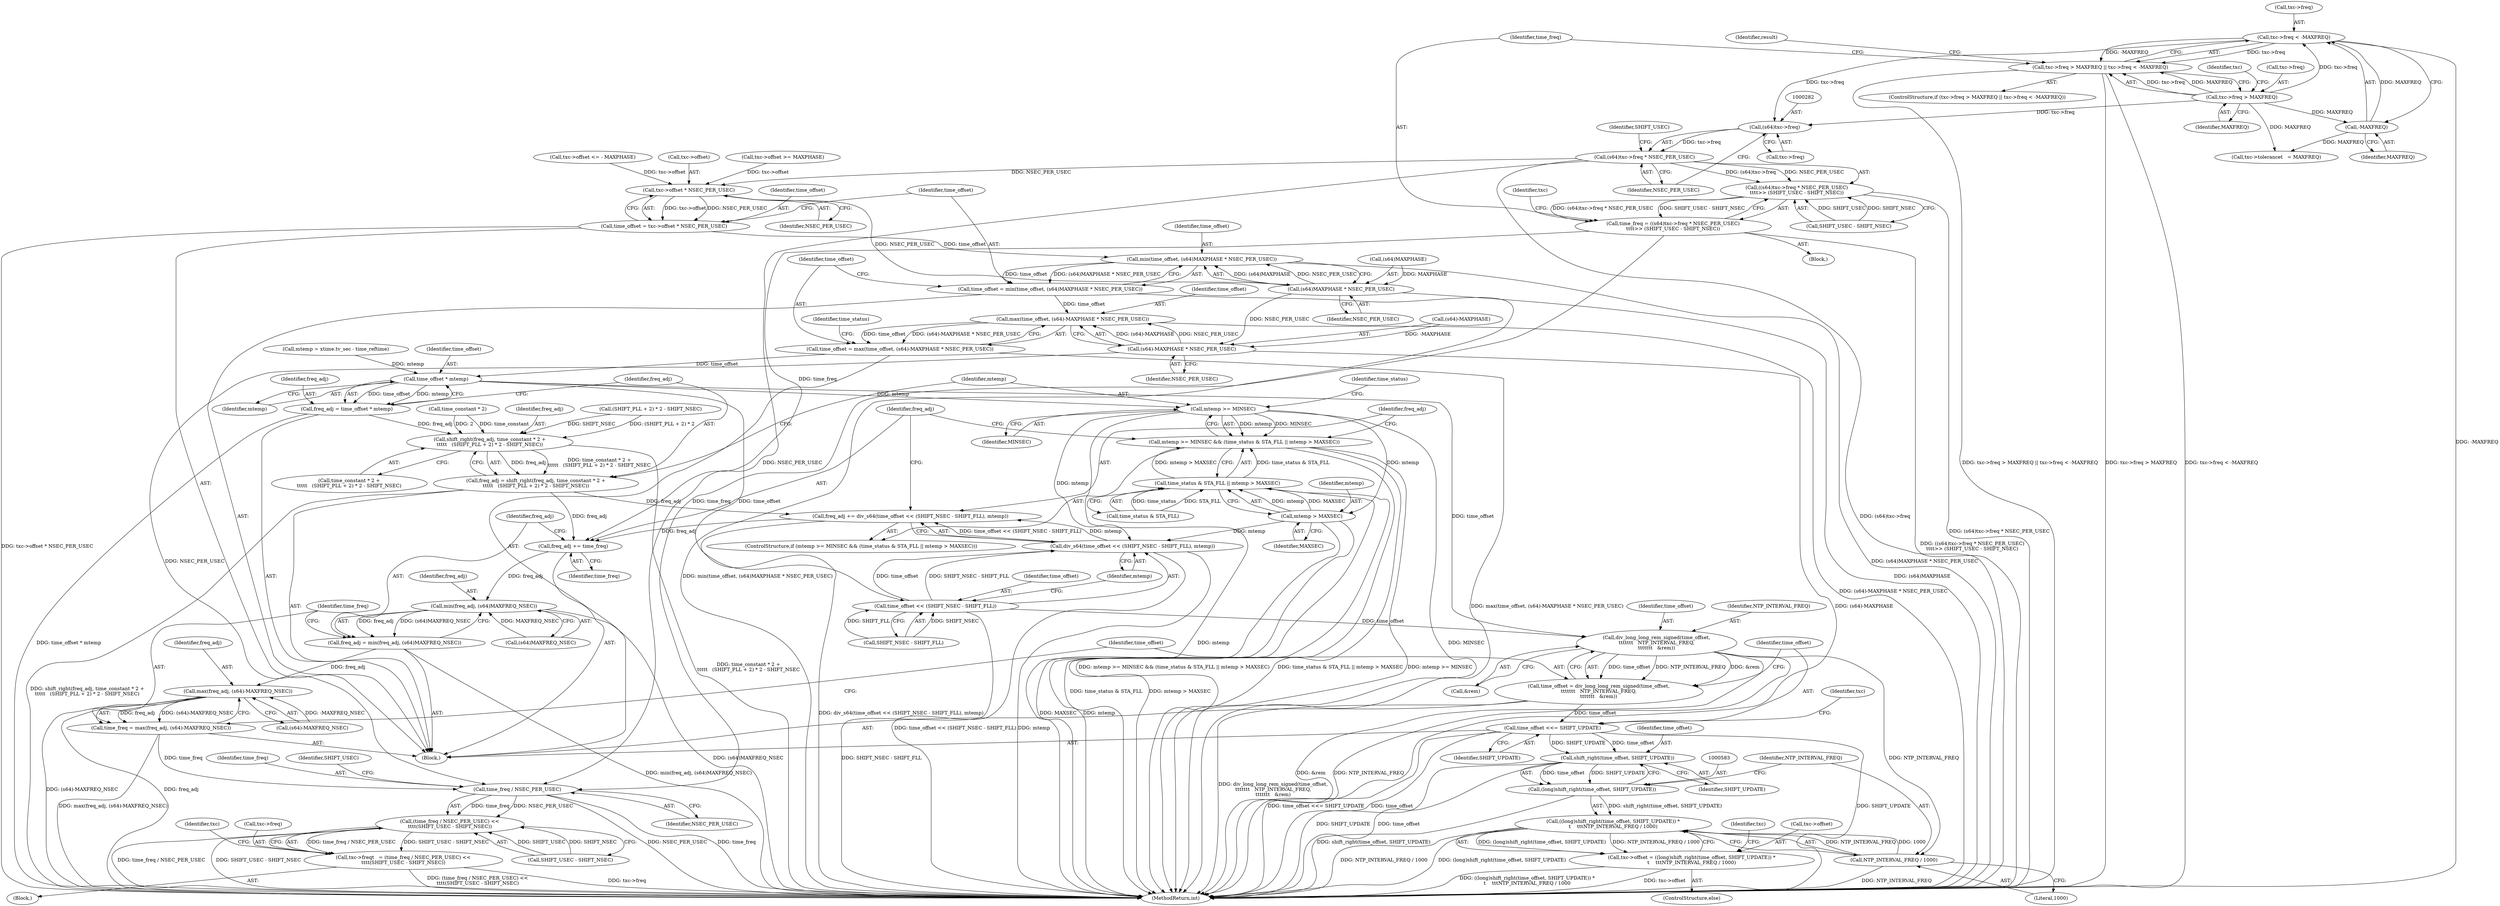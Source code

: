 digraph "0_linux_f8bd2258e2d520dff28c855658bd24bdafb5102d_8@pointer" {
"1000265" [label="(Call,txc->freq < -MAXFREQ)"];
"1000260" [label="(Call,txc->freq > MAXFREQ)"];
"1000269" [label="(Call,-MAXFREQ)"];
"1000259" [label="(Call,txc->freq > MAXFREQ || txc->freq < -MAXFREQ)"];
"1000281" [label="(Call,(s64)txc->freq)"];
"1000280" [label="(Call,(s64)txc->freq * NSEC_PER_USEC)"];
"1000279" [label="(Call,((s64)txc->freq * NSEC_PER_USEC)\n\t\t\t\t>> (SHIFT_USEC - SHIFT_NSEC))"];
"1000277" [label="(Call,time_freq = ((s64)txc->freq * NSEC_PER_USEC)\n\t\t\t\t>> (SHIFT_USEC - SHIFT_NSEC))"];
"1000497" [label="(Call,freq_adj += time_freq)"];
"1000502" [label="(Call,min(freq_adj, (s64)MAXFREQ_NSEC))"];
"1000500" [label="(Call,freq_adj = min(freq_adj, (s64)MAXFREQ_NSEC))"];
"1000509" [label="(Call,max(freq_adj, (s64)-MAXFREQ_NSEC))"];
"1000507" [label="(Call,time_freq = max(freq_adj, (s64)-MAXFREQ_NSEC))"];
"1000595" [label="(Call,time_freq / NSEC_PER_USEC)"];
"1000594" [label="(Call,(time_freq / NSEC_PER_USEC) <<\n\t\t\t\t(SHIFT_USEC - SHIFT_NSEC))"];
"1000590" [label="(Call,txc->freq\t   = (time_freq / NSEC_PER_USEC) <<\n\t\t\t\t(SHIFT_USEC - SHIFT_NSEC))"];
"1000407" [label="(Call,txc->offset * NSEC_PER_USEC)"];
"1000405" [label="(Call,time_offset = txc->offset * NSEC_PER_USEC)"];
"1000414" [label="(Call,min(time_offset, (s64)MAXPHASE * NSEC_PER_USEC))"];
"1000412" [label="(Call,time_offset = min(time_offset, (s64)MAXPHASE * NSEC_PER_USEC))"];
"1000423" [label="(Call,max(time_offset, (s64)-MAXPHASE * NSEC_PER_USEC))"];
"1000421" [label="(Call,time_offset = max(time_offset, (s64)-MAXPHASE * NSEC_PER_USEC))"];
"1000458" [label="(Call,time_offset * mtemp)"];
"1000456" [label="(Call,freq_adj = time_offset * mtemp)"];
"1000463" [label="(Call,shift_right(freq_adj, time_constant * 2 +\n\t\t\t\t\t   (SHIFT_PLL + 2) * 2 - SHIFT_NSEC))"];
"1000461" [label="(Call,freq_adj = shift_right(freq_adj, time_constant * 2 +\n\t\t\t\t\t   (SHIFT_PLL + 2) * 2 - SHIFT_NSEC))"];
"1000488" [label="(Call,freq_adj += div_s64(time_offset << (SHIFT_NSEC - SHIFT_FLL), mtemp))"];
"1000478" [label="(Call,mtemp >= MINSEC)"];
"1000477" [label="(Call,mtemp >= MINSEC && (time_status & STA_FLL || mtemp > MAXSEC))"];
"1000485" [label="(Call,mtemp > MAXSEC)"];
"1000481" [label="(Call,time_status & STA_FLL || mtemp > MAXSEC)"];
"1000490" [label="(Call,div_s64(time_offset << (SHIFT_NSEC - SHIFT_FLL), mtemp))"];
"1000491" [label="(Call,time_offset << (SHIFT_NSEC - SHIFT_FLL))"];
"1000517" [label="(Call,div_long_long_rem_signed(time_offset,\n\t\t\t\t\t\t\t   NTP_INTERVAL_FREQ,\n\t\t\t\t\t\t\t   &rem))"];
"1000515" [label="(Call,time_offset = div_long_long_rem_signed(time_offset,\n\t\t\t\t\t\t\t   NTP_INTERVAL_FREQ,\n\t\t\t\t\t\t\t   &rem))"];
"1000522" [label="(Call,time_offset <<= SHIFT_UPDATE)"];
"1000584" [label="(Call,shift_right(time_offset, SHIFT_UPDATE))"];
"1000582" [label="(Call,(long)shift_right(time_offset, SHIFT_UPDATE))"];
"1000581" [label="(Call,((long)shift_right(time_offset, SHIFT_UPDATE)) *\n\t    \t\t\tNTP_INTERVAL_FREQ / 1000)"];
"1000577" [label="(Call,txc->offset = ((long)shift_right(time_offset, SHIFT_UPDATE)) *\n\t    \t\t\tNTP_INTERVAL_FREQ / 1000)"];
"1000587" [label="(Call,NTP_INTERVAL_FREQ / 1000)"];
"1000416" [label="(Call,(s64)MAXPHASE * NSEC_PER_USEC)"];
"1000425" [label="(Call,(s64)-MAXPHASE * NSEC_PER_USEC)"];
"1000414" [label="(Call,min(time_offset, (s64)MAXPHASE * NSEC_PER_USEC))"];
"1000265" [label="(Call,txc->freq < -MAXFREQ)"];
"1000412" [label="(Call,time_offset = min(time_offset, (s64)MAXPHASE * NSEC_PER_USEC))"];
"1000257" [label="(Block,)"];
"1000277" [label="(Call,time_freq = ((s64)txc->freq * NSEC_PER_USEC)\n\t\t\t\t>> (SHIFT_USEC - SHIFT_NSEC))"];
"1000178" [label="(Call,txc->offset <= - MAXPHASE)"];
"1000269" [label="(Call,-MAXFREQ)"];
"1000499" [label="(Identifier,time_freq)"];
"1000595" [label="(Call,time_freq / NSEC_PER_USEC)"];
"1000123" [label="(Block,)"];
"1000404" [label="(Block,)"];
"1000488" [label="(Call,freq_adj += div_s64(time_offset << (SHIFT_NSEC - SHIFT_FLL), mtemp))"];
"1000406" [label="(Identifier,time_offset)"];
"1000515" [label="(Call,time_offset = div_long_long_rem_signed(time_offset,\n\t\t\t\t\t\t\t   NTP_INTERVAL_FREQ,\n\t\t\t\t\t\t\t   &rem))"];
"1000603" [label="(Identifier,txc)"];
"1000415" [label="(Identifier,time_offset)"];
"1000286" [label="(Identifier,NSEC_PER_USEC)"];
"1000287" [label="(Call,SHIFT_USEC - SHIFT_NSEC)"];
"1000259" [label="(Call,txc->freq > MAXFREQ || txc->freq < -MAXFREQ)"];
"1000413" [label="(Identifier,time_offset)"];
"1000489" [label="(Identifier,freq_adj)"];
"1000596" [label="(Identifier,time_freq)"];
"1000503" [label="(Identifier,freq_adj)"];
"1000444" [label="(Call,mtemp = xtime.tv_sec - time_reftime)"];
"1000462" [label="(Identifier,freq_adj)"];
"1000511" [label="(Call,(s64)-MAXFREQ_NSEC)"];
"1000258" [label="(ControlStructure,if (txc->freq > MAXFREQ || txc->freq < -MAXFREQ))"];
"1000267" [label="(Identifier,txc)"];
"1000576" [label="(ControlStructure,else)"];
"1000430" [label="(Identifier,NSEC_PER_USEC)"];
"1000434" [label="(Identifier,time_status)"];
"1000582" [label="(Call,(long)shift_right(time_offset, SHIFT_UPDATE))"];
"1000465" [label="(Call,time_constant * 2 +\n\t\t\t\t\t   (SHIFT_PLL + 2) * 2 - SHIFT_NSEC)"];
"1000424" [label="(Identifier,time_offset)"];
"1000456" [label="(Call,freq_adj = time_offset * mtemp)"];
"1000264" [label="(Identifier,MAXFREQ)"];
"1000464" [label="(Identifier,freq_adj)"];
"1000408" [label="(Call,txc->offset)"];
"1000584" [label="(Call,shift_right(time_offset, SHIFT_UPDATE))"];
"1000280" [label="(Call,(s64)txc->freq * NSEC_PER_USEC)"];
"1000416" [label="(Call,(s64)MAXPHASE * NSEC_PER_USEC)"];
"1000516" [label="(Identifier,time_offset)"];
"1000508" [label="(Identifier,time_freq)"];
"1000483" [label="(Identifier,time_status)"];
"1000477" [label="(Call,mtemp >= MINSEC && (time_status & STA_FLL || mtemp > MAXSEC))"];
"1000281" [label="(Call,(s64)txc->freq)"];
"1000522" [label="(Call,time_offset <<= SHIFT_UPDATE)"];
"1000585" [label="(Identifier,time_offset)"];
"1000491" [label="(Call,time_offset << (SHIFT_NSEC - SHIFT_FLL))"];
"1000279" [label="(Call,((s64)txc->freq * NSEC_PER_USEC)\n\t\t\t\t>> (SHIFT_USEC - SHIFT_NSEC))"];
"1000478" [label="(Call,mtemp >= MINSEC)"];
"1000278" [label="(Identifier,time_freq)"];
"1000598" [label="(Call,SHIFT_USEC - SHIFT_NSEC)"];
"1000493" [label="(Call,SHIFT_NSEC - SHIFT_FLL)"];
"1000518" [label="(Identifier,time_offset)"];
"1000519" [label="(Identifier,NTP_INTERVAL_FREQ)"];
"1000597" [label="(Identifier,NSEC_PER_USEC)"];
"1000485" [label="(Call,mtemp > MAXSEC)"];
"1000502" [label="(Call,min(freq_adj, (s64)MAXFREQ_NSEC))"];
"1000520" [label="(Call,&rem)"];
"1000587" [label="(Call,NTP_INTERVAL_FREQ / 1000)"];
"1000469" [label="(Call,(SHIFT_PLL + 2) * 2 - SHIFT_NSEC)"];
"1000460" [label="(Identifier,mtemp)"];
"1000588" [label="(Identifier,NTP_INTERVAL_FREQ)"];
"1000487" [label="(Identifier,MAXSEC)"];
"1000273" [label="(Identifier,result)"];
"1000457" [label="(Identifier,freq_adj)"];
"1000479" [label="(Identifier,mtemp)"];
"1000599" [label="(Identifier,SHIFT_USEC)"];
"1000589" [label="(Literal,1000)"];
"1000501" [label="(Identifier,freq_adj)"];
"1000480" [label="(Identifier,MINSEC)"];
"1000577" [label="(Call,txc->offset = ((long)shift_right(time_offset, SHIFT_UPDATE)) *\n\t    \t\t\tNTP_INTERVAL_FREQ / 1000)"];
"1000466" [label="(Call,time_constant * 2)"];
"1000498" [label="(Identifier,freq_adj)"];
"1000500" [label="(Call,freq_adj = min(freq_adj, (s64)MAXFREQ_NSEC))"];
"1000425" [label="(Call,(s64)-MAXPHASE * NSEC_PER_USEC)"];
"1000426" [label="(Call,(s64)-MAXPHASE)"];
"1000458" [label="(Call,time_offset * mtemp)"];
"1000591" [label="(Call,txc->freq)"];
"1000507" [label="(Call,time_freq = max(freq_adj, (s64)-MAXFREQ_NSEC))"];
"1000476" [label="(ControlStructure,if (mtemp >= MINSEC && (time_status & STA_FLL || mtemp > MAXSEC)))"];
"1000482" [label="(Call,time_status & STA_FLL)"];
"1000421" [label="(Call,time_offset = max(time_offset, (s64)-MAXPHASE * NSEC_PER_USEC))"];
"1000405" [label="(Call,time_offset = txc->offset * NSEC_PER_USEC)"];
"1000517" [label="(Call,div_long_long_rem_signed(time_offset,\n\t\t\t\t\t\t\t   NTP_INTERVAL_FREQ,\n\t\t\t\t\t\t\t   &rem))"];
"1000288" [label="(Identifier,SHIFT_USEC)"];
"1000523" [label="(Identifier,time_offset)"];
"1000270" [label="(Identifier,MAXFREQ)"];
"1000481" [label="(Call,time_status & STA_FLL || mtemp > MAXSEC)"];
"1000586" [label="(Identifier,SHIFT_UPDATE)"];
"1000492" [label="(Identifier,time_offset)"];
"1000463" [label="(Call,shift_right(freq_adj, time_constant * 2 +\n\t\t\t\t\t   (SHIFT_PLL + 2) * 2 - SHIFT_NSEC))"];
"1000592" [label="(Identifier,txc)"];
"1000504" [label="(Call,(s64)MAXFREQ_NSEC)"];
"1000422" [label="(Identifier,time_offset)"];
"1000417" [label="(Call,(s64)MAXPHASE)"];
"1000578" [label="(Call,txc->offset)"];
"1000407" [label="(Call,txc->offset * NSEC_PER_USEC)"];
"1000590" [label="(Call,txc->freq\t   = (time_freq / NSEC_PER_USEC) <<\n\t\t\t\t(SHIFT_USEC - SHIFT_NSEC))"];
"1000411" [label="(Identifier,NSEC_PER_USEC)"];
"1000261" [label="(Call,txc->freq)"];
"1000266" [label="(Call,txc->freq)"];
"1000509" [label="(Call,max(freq_adj, (s64)-MAXFREQ_NSEC))"];
"1000283" [label="(Call,txc->freq)"];
"1000687" [label="(MethodReturn,int)"];
"1000459" [label="(Identifier,time_offset)"];
"1000496" [label="(Identifier,mtemp)"];
"1000486" [label="(Identifier,mtemp)"];
"1000420" [label="(Identifier,NSEC_PER_USEC)"];
"1000497" [label="(Call,freq_adj += time_freq)"];
"1000524" [label="(Identifier,SHIFT_UPDATE)"];
"1000490" [label="(Call,div_s64(time_offset << (SHIFT_NSEC - SHIFT_FLL), mtemp))"];
"1000594" [label="(Call,(time_freq / NSEC_PER_USEC) <<\n\t\t\t\t(SHIFT_USEC - SHIFT_NSEC))"];
"1000581" [label="(Call,((long)shift_right(time_offset, SHIFT_UPDATE)) *\n\t    \t\t\tNTP_INTERVAL_FREQ / 1000)"];
"1000260" [label="(Call,txc->freq > MAXFREQ)"];
"1000423" [label="(Call,max(time_offset, (s64)-MAXPHASE * NSEC_PER_USEC))"];
"1000510" [label="(Identifier,freq_adj)"];
"1000626" [label="(Call,txc->tolerance\t   = MAXFREQ)"];
"1000461" [label="(Call,freq_adj = shift_right(freq_adj, time_constant * 2 +\n\t\t\t\t\t   (SHIFT_PLL + 2) * 2 - SHIFT_NSEC))"];
"1000528" [label="(Identifier,txc)"];
"1000293" [label="(Identifier,txc)"];
"1000184" [label="(Call,txc->offset >= MAXPHASE)"];
"1000265" -> "1000259"  [label="AST: "];
"1000265" -> "1000269"  [label="CFG: "];
"1000266" -> "1000265"  [label="AST: "];
"1000269" -> "1000265"  [label="AST: "];
"1000259" -> "1000265"  [label="CFG: "];
"1000265" -> "1000687"  [label="DDG: -MAXFREQ"];
"1000265" -> "1000259"  [label="DDG: txc->freq"];
"1000265" -> "1000259"  [label="DDG: -MAXFREQ"];
"1000260" -> "1000265"  [label="DDG: txc->freq"];
"1000269" -> "1000265"  [label="DDG: MAXFREQ"];
"1000265" -> "1000281"  [label="DDG: txc->freq"];
"1000260" -> "1000259"  [label="AST: "];
"1000260" -> "1000264"  [label="CFG: "];
"1000261" -> "1000260"  [label="AST: "];
"1000264" -> "1000260"  [label="AST: "];
"1000267" -> "1000260"  [label="CFG: "];
"1000259" -> "1000260"  [label="CFG: "];
"1000260" -> "1000259"  [label="DDG: txc->freq"];
"1000260" -> "1000259"  [label="DDG: MAXFREQ"];
"1000260" -> "1000269"  [label="DDG: MAXFREQ"];
"1000260" -> "1000281"  [label="DDG: txc->freq"];
"1000260" -> "1000626"  [label="DDG: MAXFREQ"];
"1000269" -> "1000270"  [label="CFG: "];
"1000270" -> "1000269"  [label="AST: "];
"1000269" -> "1000626"  [label="DDG: MAXFREQ"];
"1000259" -> "1000258"  [label="AST: "];
"1000273" -> "1000259"  [label="CFG: "];
"1000278" -> "1000259"  [label="CFG: "];
"1000259" -> "1000687"  [label="DDG: txc->freq > MAXFREQ || txc->freq < -MAXFREQ"];
"1000259" -> "1000687"  [label="DDG: txc->freq > MAXFREQ"];
"1000259" -> "1000687"  [label="DDG: txc->freq < -MAXFREQ"];
"1000281" -> "1000280"  [label="AST: "];
"1000281" -> "1000283"  [label="CFG: "];
"1000282" -> "1000281"  [label="AST: "];
"1000283" -> "1000281"  [label="AST: "];
"1000286" -> "1000281"  [label="CFG: "];
"1000281" -> "1000280"  [label="DDG: txc->freq"];
"1000280" -> "1000279"  [label="AST: "];
"1000280" -> "1000286"  [label="CFG: "];
"1000286" -> "1000280"  [label="AST: "];
"1000288" -> "1000280"  [label="CFG: "];
"1000280" -> "1000687"  [label="DDG: (s64)txc->freq"];
"1000280" -> "1000279"  [label="DDG: (s64)txc->freq"];
"1000280" -> "1000279"  [label="DDG: NSEC_PER_USEC"];
"1000280" -> "1000407"  [label="DDG: NSEC_PER_USEC"];
"1000280" -> "1000595"  [label="DDG: NSEC_PER_USEC"];
"1000279" -> "1000277"  [label="AST: "];
"1000279" -> "1000287"  [label="CFG: "];
"1000287" -> "1000279"  [label="AST: "];
"1000277" -> "1000279"  [label="CFG: "];
"1000279" -> "1000687"  [label="DDG: (s64)txc->freq * NSEC_PER_USEC"];
"1000279" -> "1000277"  [label="DDG: (s64)txc->freq * NSEC_PER_USEC"];
"1000279" -> "1000277"  [label="DDG: SHIFT_USEC - SHIFT_NSEC"];
"1000287" -> "1000279"  [label="DDG: SHIFT_USEC"];
"1000287" -> "1000279"  [label="DDG: SHIFT_NSEC"];
"1000277" -> "1000257"  [label="AST: "];
"1000278" -> "1000277"  [label="AST: "];
"1000293" -> "1000277"  [label="CFG: "];
"1000277" -> "1000687"  [label="DDG: ((s64)txc->freq * NSEC_PER_USEC)\n\t\t\t\t>> (SHIFT_USEC - SHIFT_NSEC)"];
"1000277" -> "1000497"  [label="DDG: time_freq"];
"1000277" -> "1000595"  [label="DDG: time_freq"];
"1000497" -> "1000404"  [label="AST: "];
"1000497" -> "1000499"  [label="CFG: "];
"1000498" -> "1000497"  [label="AST: "];
"1000499" -> "1000497"  [label="AST: "];
"1000501" -> "1000497"  [label="CFG: "];
"1000488" -> "1000497"  [label="DDG: freq_adj"];
"1000461" -> "1000497"  [label="DDG: freq_adj"];
"1000497" -> "1000502"  [label="DDG: freq_adj"];
"1000502" -> "1000500"  [label="AST: "];
"1000502" -> "1000504"  [label="CFG: "];
"1000503" -> "1000502"  [label="AST: "];
"1000504" -> "1000502"  [label="AST: "];
"1000500" -> "1000502"  [label="CFG: "];
"1000502" -> "1000687"  [label="DDG: (s64)MAXFREQ_NSEC"];
"1000502" -> "1000500"  [label="DDG: freq_adj"];
"1000502" -> "1000500"  [label="DDG: (s64)MAXFREQ_NSEC"];
"1000504" -> "1000502"  [label="DDG: MAXFREQ_NSEC"];
"1000500" -> "1000404"  [label="AST: "];
"1000501" -> "1000500"  [label="AST: "];
"1000508" -> "1000500"  [label="CFG: "];
"1000500" -> "1000687"  [label="DDG: min(freq_adj, (s64)MAXFREQ_NSEC)"];
"1000500" -> "1000509"  [label="DDG: freq_adj"];
"1000509" -> "1000507"  [label="AST: "];
"1000509" -> "1000511"  [label="CFG: "];
"1000510" -> "1000509"  [label="AST: "];
"1000511" -> "1000509"  [label="AST: "];
"1000507" -> "1000509"  [label="CFG: "];
"1000509" -> "1000687"  [label="DDG: (s64)-MAXFREQ_NSEC"];
"1000509" -> "1000687"  [label="DDG: freq_adj"];
"1000509" -> "1000507"  [label="DDG: freq_adj"];
"1000509" -> "1000507"  [label="DDG: (s64)-MAXFREQ_NSEC"];
"1000511" -> "1000509"  [label="DDG: -MAXFREQ_NSEC"];
"1000507" -> "1000404"  [label="AST: "];
"1000508" -> "1000507"  [label="AST: "];
"1000516" -> "1000507"  [label="CFG: "];
"1000507" -> "1000687"  [label="DDG: max(freq_adj, (s64)-MAXFREQ_NSEC)"];
"1000507" -> "1000595"  [label="DDG: time_freq"];
"1000595" -> "1000594"  [label="AST: "];
"1000595" -> "1000597"  [label="CFG: "];
"1000596" -> "1000595"  [label="AST: "];
"1000597" -> "1000595"  [label="AST: "];
"1000599" -> "1000595"  [label="CFG: "];
"1000595" -> "1000687"  [label="DDG: NSEC_PER_USEC"];
"1000595" -> "1000687"  [label="DDG: time_freq"];
"1000595" -> "1000594"  [label="DDG: time_freq"];
"1000595" -> "1000594"  [label="DDG: NSEC_PER_USEC"];
"1000425" -> "1000595"  [label="DDG: NSEC_PER_USEC"];
"1000594" -> "1000590"  [label="AST: "];
"1000594" -> "1000598"  [label="CFG: "];
"1000598" -> "1000594"  [label="AST: "];
"1000590" -> "1000594"  [label="CFG: "];
"1000594" -> "1000687"  [label="DDG: time_freq / NSEC_PER_USEC"];
"1000594" -> "1000687"  [label="DDG: SHIFT_USEC - SHIFT_NSEC"];
"1000594" -> "1000590"  [label="DDG: time_freq / NSEC_PER_USEC"];
"1000594" -> "1000590"  [label="DDG: SHIFT_USEC - SHIFT_NSEC"];
"1000598" -> "1000594"  [label="DDG: SHIFT_USEC"];
"1000598" -> "1000594"  [label="DDG: SHIFT_NSEC"];
"1000590" -> "1000123"  [label="AST: "];
"1000591" -> "1000590"  [label="AST: "];
"1000603" -> "1000590"  [label="CFG: "];
"1000590" -> "1000687"  [label="DDG: txc->freq"];
"1000590" -> "1000687"  [label="DDG: (time_freq / NSEC_PER_USEC) <<\n\t\t\t\t(SHIFT_USEC - SHIFT_NSEC)"];
"1000407" -> "1000405"  [label="AST: "];
"1000407" -> "1000411"  [label="CFG: "];
"1000408" -> "1000407"  [label="AST: "];
"1000411" -> "1000407"  [label="AST: "];
"1000405" -> "1000407"  [label="CFG: "];
"1000407" -> "1000405"  [label="DDG: txc->offset"];
"1000407" -> "1000405"  [label="DDG: NSEC_PER_USEC"];
"1000184" -> "1000407"  [label="DDG: txc->offset"];
"1000178" -> "1000407"  [label="DDG: txc->offset"];
"1000407" -> "1000416"  [label="DDG: NSEC_PER_USEC"];
"1000405" -> "1000404"  [label="AST: "];
"1000406" -> "1000405"  [label="AST: "];
"1000413" -> "1000405"  [label="CFG: "];
"1000405" -> "1000687"  [label="DDG: txc->offset * NSEC_PER_USEC"];
"1000405" -> "1000414"  [label="DDG: time_offset"];
"1000414" -> "1000412"  [label="AST: "];
"1000414" -> "1000416"  [label="CFG: "];
"1000415" -> "1000414"  [label="AST: "];
"1000416" -> "1000414"  [label="AST: "];
"1000412" -> "1000414"  [label="CFG: "];
"1000414" -> "1000687"  [label="DDG: (s64)MAXPHASE * NSEC_PER_USEC"];
"1000414" -> "1000412"  [label="DDG: time_offset"];
"1000414" -> "1000412"  [label="DDG: (s64)MAXPHASE * NSEC_PER_USEC"];
"1000416" -> "1000414"  [label="DDG: (s64)MAXPHASE"];
"1000416" -> "1000414"  [label="DDG: NSEC_PER_USEC"];
"1000412" -> "1000404"  [label="AST: "];
"1000413" -> "1000412"  [label="AST: "];
"1000422" -> "1000412"  [label="CFG: "];
"1000412" -> "1000687"  [label="DDG: min(time_offset, (s64)MAXPHASE * NSEC_PER_USEC)"];
"1000412" -> "1000423"  [label="DDG: time_offset"];
"1000423" -> "1000421"  [label="AST: "];
"1000423" -> "1000425"  [label="CFG: "];
"1000424" -> "1000423"  [label="AST: "];
"1000425" -> "1000423"  [label="AST: "];
"1000421" -> "1000423"  [label="CFG: "];
"1000423" -> "1000687"  [label="DDG: (s64)-MAXPHASE * NSEC_PER_USEC"];
"1000423" -> "1000421"  [label="DDG: time_offset"];
"1000423" -> "1000421"  [label="DDG: (s64)-MAXPHASE * NSEC_PER_USEC"];
"1000425" -> "1000423"  [label="DDG: (s64)-MAXPHASE"];
"1000425" -> "1000423"  [label="DDG: NSEC_PER_USEC"];
"1000421" -> "1000404"  [label="AST: "];
"1000422" -> "1000421"  [label="AST: "];
"1000434" -> "1000421"  [label="CFG: "];
"1000421" -> "1000687"  [label="DDG: max(time_offset, (s64)-MAXPHASE * NSEC_PER_USEC)"];
"1000421" -> "1000458"  [label="DDG: time_offset"];
"1000458" -> "1000456"  [label="AST: "];
"1000458" -> "1000460"  [label="CFG: "];
"1000459" -> "1000458"  [label="AST: "];
"1000460" -> "1000458"  [label="AST: "];
"1000456" -> "1000458"  [label="CFG: "];
"1000458" -> "1000456"  [label="DDG: time_offset"];
"1000458" -> "1000456"  [label="DDG: mtemp"];
"1000444" -> "1000458"  [label="DDG: mtemp"];
"1000458" -> "1000478"  [label="DDG: mtemp"];
"1000458" -> "1000491"  [label="DDG: time_offset"];
"1000458" -> "1000517"  [label="DDG: time_offset"];
"1000456" -> "1000404"  [label="AST: "];
"1000457" -> "1000456"  [label="AST: "];
"1000462" -> "1000456"  [label="CFG: "];
"1000456" -> "1000687"  [label="DDG: time_offset * mtemp"];
"1000456" -> "1000463"  [label="DDG: freq_adj"];
"1000463" -> "1000461"  [label="AST: "];
"1000463" -> "1000465"  [label="CFG: "];
"1000464" -> "1000463"  [label="AST: "];
"1000465" -> "1000463"  [label="AST: "];
"1000461" -> "1000463"  [label="CFG: "];
"1000463" -> "1000687"  [label="DDG: time_constant * 2 +\n\t\t\t\t\t   (SHIFT_PLL + 2) * 2 - SHIFT_NSEC"];
"1000463" -> "1000461"  [label="DDG: freq_adj"];
"1000463" -> "1000461"  [label="DDG: time_constant * 2 +\n\t\t\t\t\t   (SHIFT_PLL + 2) * 2 - SHIFT_NSEC"];
"1000466" -> "1000463"  [label="DDG: time_constant"];
"1000466" -> "1000463"  [label="DDG: 2"];
"1000469" -> "1000463"  [label="DDG: (SHIFT_PLL + 2) * 2"];
"1000469" -> "1000463"  [label="DDG: SHIFT_NSEC"];
"1000461" -> "1000404"  [label="AST: "];
"1000462" -> "1000461"  [label="AST: "];
"1000479" -> "1000461"  [label="CFG: "];
"1000461" -> "1000687"  [label="DDG: shift_right(freq_adj, time_constant * 2 +\n\t\t\t\t\t   (SHIFT_PLL + 2) * 2 - SHIFT_NSEC)"];
"1000461" -> "1000488"  [label="DDG: freq_adj"];
"1000488" -> "1000476"  [label="AST: "];
"1000488" -> "1000490"  [label="CFG: "];
"1000489" -> "1000488"  [label="AST: "];
"1000490" -> "1000488"  [label="AST: "];
"1000498" -> "1000488"  [label="CFG: "];
"1000488" -> "1000687"  [label="DDG: div_s64(time_offset << (SHIFT_NSEC - SHIFT_FLL), mtemp)"];
"1000490" -> "1000488"  [label="DDG: time_offset << (SHIFT_NSEC - SHIFT_FLL)"];
"1000490" -> "1000488"  [label="DDG: mtemp"];
"1000478" -> "1000477"  [label="AST: "];
"1000478" -> "1000480"  [label="CFG: "];
"1000479" -> "1000478"  [label="AST: "];
"1000480" -> "1000478"  [label="AST: "];
"1000483" -> "1000478"  [label="CFG: "];
"1000477" -> "1000478"  [label="CFG: "];
"1000478" -> "1000687"  [label="DDG: mtemp"];
"1000478" -> "1000687"  [label="DDG: MINSEC"];
"1000478" -> "1000477"  [label="DDG: mtemp"];
"1000478" -> "1000477"  [label="DDG: MINSEC"];
"1000478" -> "1000485"  [label="DDG: mtemp"];
"1000478" -> "1000490"  [label="DDG: mtemp"];
"1000477" -> "1000476"  [label="AST: "];
"1000477" -> "1000481"  [label="CFG: "];
"1000481" -> "1000477"  [label="AST: "];
"1000489" -> "1000477"  [label="CFG: "];
"1000498" -> "1000477"  [label="CFG: "];
"1000477" -> "1000687"  [label="DDG: mtemp >= MINSEC && (time_status & STA_FLL || mtemp > MAXSEC)"];
"1000477" -> "1000687"  [label="DDG: time_status & STA_FLL || mtemp > MAXSEC"];
"1000477" -> "1000687"  [label="DDG: mtemp >= MINSEC"];
"1000481" -> "1000477"  [label="DDG: time_status & STA_FLL"];
"1000481" -> "1000477"  [label="DDG: mtemp > MAXSEC"];
"1000485" -> "1000481"  [label="AST: "];
"1000485" -> "1000487"  [label="CFG: "];
"1000486" -> "1000485"  [label="AST: "];
"1000487" -> "1000485"  [label="AST: "];
"1000481" -> "1000485"  [label="CFG: "];
"1000485" -> "1000687"  [label="DDG: mtemp"];
"1000485" -> "1000687"  [label="DDG: MAXSEC"];
"1000485" -> "1000481"  [label="DDG: mtemp"];
"1000485" -> "1000481"  [label="DDG: MAXSEC"];
"1000485" -> "1000490"  [label="DDG: mtemp"];
"1000481" -> "1000482"  [label="CFG: "];
"1000482" -> "1000481"  [label="AST: "];
"1000481" -> "1000687"  [label="DDG: mtemp > MAXSEC"];
"1000481" -> "1000687"  [label="DDG: time_status & STA_FLL"];
"1000482" -> "1000481"  [label="DDG: time_status"];
"1000482" -> "1000481"  [label="DDG: STA_FLL"];
"1000490" -> "1000496"  [label="CFG: "];
"1000491" -> "1000490"  [label="AST: "];
"1000496" -> "1000490"  [label="AST: "];
"1000490" -> "1000687"  [label="DDG: mtemp"];
"1000490" -> "1000687"  [label="DDG: time_offset << (SHIFT_NSEC - SHIFT_FLL)"];
"1000491" -> "1000490"  [label="DDG: time_offset"];
"1000491" -> "1000490"  [label="DDG: SHIFT_NSEC - SHIFT_FLL"];
"1000491" -> "1000493"  [label="CFG: "];
"1000492" -> "1000491"  [label="AST: "];
"1000493" -> "1000491"  [label="AST: "];
"1000496" -> "1000491"  [label="CFG: "];
"1000491" -> "1000687"  [label="DDG: SHIFT_NSEC - SHIFT_FLL"];
"1000493" -> "1000491"  [label="DDG: SHIFT_NSEC"];
"1000493" -> "1000491"  [label="DDG: SHIFT_FLL"];
"1000491" -> "1000517"  [label="DDG: time_offset"];
"1000517" -> "1000515"  [label="AST: "];
"1000517" -> "1000520"  [label="CFG: "];
"1000518" -> "1000517"  [label="AST: "];
"1000519" -> "1000517"  [label="AST: "];
"1000520" -> "1000517"  [label="AST: "];
"1000515" -> "1000517"  [label="CFG: "];
"1000517" -> "1000687"  [label="DDG: &rem"];
"1000517" -> "1000687"  [label="DDG: NTP_INTERVAL_FREQ"];
"1000517" -> "1000515"  [label="DDG: time_offset"];
"1000517" -> "1000515"  [label="DDG: NTP_INTERVAL_FREQ"];
"1000517" -> "1000515"  [label="DDG: &rem"];
"1000517" -> "1000587"  [label="DDG: NTP_INTERVAL_FREQ"];
"1000515" -> "1000404"  [label="AST: "];
"1000516" -> "1000515"  [label="AST: "];
"1000523" -> "1000515"  [label="CFG: "];
"1000515" -> "1000687"  [label="DDG: div_long_long_rem_signed(time_offset,\n\t\t\t\t\t\t\t   NTP_INTERVAL_FREQ,\n\t\t\t\t\t\t\t   &rem)"];
"1000515" -> "1000522"  [label="DDG: time_offset"];
"1000522" -> "1000404"  [label="AST: "];
"1000522" -> "1000524"  [label="CFG: "];
"1000523" -> "1000522"  [label="AST: "];
"1000524" -> "1000522"  [label="AST: "];
"1000528" -> "1000522"  [label="CFG: "];
"1000522" -> "1000687"  [label="DDG: SHIFT_UPDATE"];
"1000522" -> "1000687"  [label="DDG: time_offset <<= SHIFT_UPDATE"];
"1000522" -> "1000687"  [label="DDG: time_offset"];
"1000522" -> "1000584"  [label="DDG: time_offset"];
"1000522" -> "1000584"  [label="DDG: SHIFT_UPDATE"];
"1000584" -> "1000582"  [label="AST: "];
"1000584" -> "1000586"  [label="CFG: "];
"1000585" -> "1000584"  [label="AST: "];
"1000586" -> "1000584"  [label="AST: "];
"1000582" -> "1000584"  [label="CFG: "];
"1000584" -> "1000687"  [label="DDG: SHIFT_UPDATE"];
"1000584" -> "1000687"  [label="DDG: time_offset"];
"1000584" -> "1000582"  [label="DDG: time_offset"];
"1000584" -> "1000582"  [label="DDG: SHIFT_UPDATE"];
"1000582" -> "1000581"  [label="AST: "];
"1000583" -> "1000582"  [label="AST: "];
"1000588" -> "1000582"  [label="CFG: "];
"1000582" -> "1000687"  [label="DDG: shift_right(time_offset, SHIFT_UPDATE)"];
"1000582" -> "1000581"  [label="DDG: shift_right(time_offset, SHIFT_UPDATE)"];
"1000581" -> "1000577"  [label="AST: "];
"1000581" -> "1000587"  [label="CFG: "];
"1000587" -> "1000581"  [label="AST: "];
"1000577" -> "1000581"  [label="CFG: "];
"1000581" -> "1000687"  [label="DDG: NTP_INTERVAL_FREQ / 1000"];
"1000581" -> "1000687"  [label="DDG: (long)shift_right(time_offset, SHIFT_UPDATE)"];
"1000581" -> "1000577"  [label="DDG: (long)shift_right(time_offset, SHIFT_UPDATE)"];
"1000581" -> "1000577"  [label="DDG: NTP_INTERVAL_FREQ / 1000"];
"1000587" -> "1000581"  [label="DDG: NTP_INTERVAL_FREQ"];
"1000587" -> "1000581"  [label="DDG: 1000"];
"1000577" -> "1000576"  [label="AST: "];
"1000578" -> "1000577"  [label="AST: "];
"1000592" -> "1000577"  [label="CFG: "];
"1000577" -> "1000687"  [label="DDG: txc->offset"];
"1000577" -> "1000687"  [label="DDG: ((long)shift_right(time_offset, SHIFT_UPDATE)) *\n\t    \t\t\tNTP_INTERVAL_FREQ / 1000"];
"1000587" -> "1000589"  [label="CFG: "];
"1000588" -> "1000587"  [label="AST: "];
"1000589" -> "1000587"  [label="AST: "];
"1000587" -> "1000687"  [label="DDG: NTP_INTERVAL_FREQ"];
"1000416" -> "1000420"  [label="CFG: "];
"1000417" -> "1000416"  [label="AST: "];
"1000420" -> "1000416"  [label="AST: "];
"1000416" -> "1000687"  [label="DDG: (s64)MAXPHASE"];
"1000417" -> "1000416"  [label="DDG: MAXPHASE"];
"1000416" -> "1000425"  [label="DDG: NSEC_PER_USEC"];
"1000425" -> "1000430"  [label="CFG: "];
"1000426" -> "1000425"  [label="AST: "];
"1000430" -> "1000425"  [label="AST: "];
"1000425" -> "1000687"  [label="DDG: (s64)-MAXPHASE"];
"1000426" -> "1000425"  [label="DDG: -MAXPHASE"];
}
